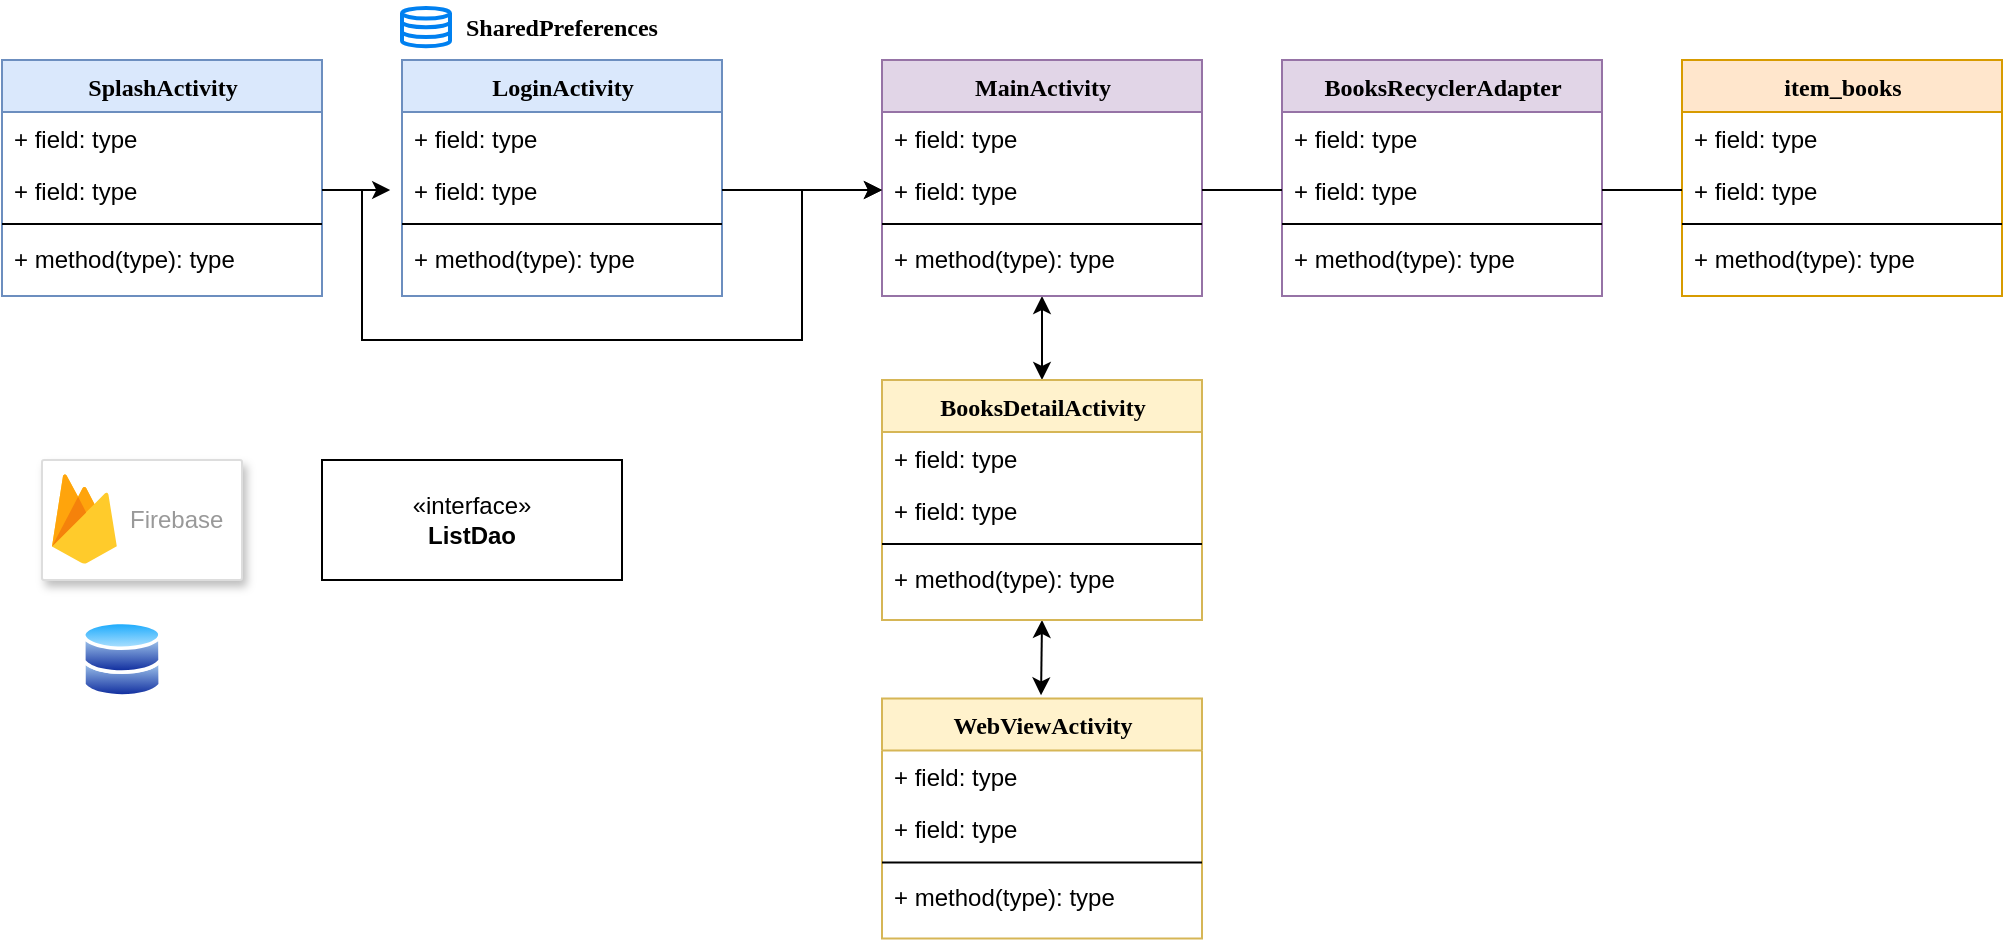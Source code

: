 <mxfile version="21.6.8" type="github">
  <diagram name="Page-1" id="6133507b-19e7-1e82-6fc7-422aa6c4b21f">
    <mxGraphModel dx="1434" dy="1608" grid="1" gridSize="10" guides="1" tooltips="1" connect="1" arrows="1" fold="1" page="1" pageScale="1" pageWidth="1100" pageHeight="850" background="none" math="0" shadow="0">
      <root>
        <mxCell id="0" />
        <mxCell id="1" parent="0" />
        <mxCell id="GkgWZyyiLaExwGPW6L2q-104" style="edgeStyle=orthogonalEdgeStyle;rounded=0;orthogonalLoop=1;jettySize=auto;html=1;entryX=0.5;entryY=0;entryDx=0;entryDy=0;startArrow=classic;startFill=1;exitX=0.5;exitY=1;exitDx=0;exitDy=0;" parent="1" source="GkgWZyyiLaExwGPW6L2q-29" target="GkgWZyyiLaExwGPW6L2q-105" edge="1">
          <mxGeometry relative="1" as="geometry">
            <mxPoint x="560" y="-650" as="targetPoint" />
            <mxPoint x="560" y="-690" as="sourcePoint" />
          </mxGeometry>
        </mxCell>
        <mxCell id="GkgWZyyiLaExwGPW6L2q-9" value="BooksRecyclerAdapter" style="swimlane;html=1;fontStyle=1;align=center;verticalAlign=top;childLayout=stackLayout;horizontal=1;startSize=26;horizontalStack=0;resizeParent=1;resizeLast=0;collapsible=1;marginBottom=0;swimlaneFillColor=#ffffff;rounded=0;shadow=0;comic=0;labelBackgroundColor=none;strokeWidth=1;fillColor=#e1d5e7;fontFamily=Verdana;fontSize=12;strokeColor=#9673a6;" parent="1" vertex="1">
          <mxGeometry x="680" y="-800" width="160" height="118" as="geometry">
            <mxRectangle x="680" y="-800" width="150" height="30" as="alternateBounds" />
          </mxGeometry>
        </mxCell>
        <mxCell id="GkgWZyyiLaExwGPW6L2q-10" value="+ field: type" style="text;html=1;strokeColor=none;fillColor=none;align=left;verticalAlign=top;spacingLeft=4;spacingRight=4;whiteSpace=wrap;overflow=hidden;rotatable=0;points=[[0,0.5],[1,0.5]];portConstraint=eastwest;" parent="GkgWZyyiLaExwGPW6L2q-9" vertex="1">
          <mxGeometry y="26" width="160" height="26" as="geometry" />
        </mxCell>
        <mxCell id="GkgWZyyiLaExwGPW6L2q-11" value="+ field: type" style="text;html=1;strokeColor=none;fillColor=none;align=left;verticalAlign=top;spacingLeft=4;spacingRight=4;whiteSpace=wrap;overflow=hidden;rotatable=0;points=[[0,0.5],[1,0.5]];portConstraint=eastwest;" parent="GkgWZyyiLaExwGPW6L2q-9" vertex="1">
          <mxGeometry y="52" width="160" height="26" as="geometry" />
        </mxCell>
        <mxCell id="GkgWZyyiLaExwGPW6L2q-12" value="" style="line;html=1;strokeWidth=1;fillColor=none;align=left;verticalAlign=middle;spacingTop=-1;spacingLeft=3;spacingRight=3;rotatable=0;labelPosition=right;points=[];portConstraint=eastwest;" parent="GkgWZyyiLaExwGPW6L2q-9" vertex="1">
          <mxGeometry y="78" width="160" height="8" as="geometry" />
        </mxCell>
        <mxCell id="GkgWZyyiLaExwGPW6L2q-13" value="+ method(type): type" style="text;html=1;strokeColor=none;fillColor=none;align=left;verticalAlign=top;spacingLeft=4;spacingRight=4;whiteSpace=wrap;overflow=hidden;rotatable=0;points=[[0,0.5],[1,0.5]];portConstraint=eastwest;" parent="GkgWZyyiLaExwGPW6L2q-9" vertex="1">
          <mxGeometry y="86" width="160" height="26" as="geometry" />
        </mxCell>
        <mxCell id="GkgWZyyiLaExwGPW6L2q-14" value="item_books" style="swimlane;html=1;fontStyle=1;align=center;verticalAlign=top;childLayout=stackLayout;horizontal=1;startSize=26;horizontalStack=0;resizeParent=1;resizeLast=0;collapsible=1;marginBottom=0;swimlaneFillColor=#ffffff;rounded=0;shadow=0;comic=0;labelBackgroundColor=none;strokeWidth=1;fillColor=#ffe6cc;fontFamily=Verdana;fontSize=12;strokeColor=#d79b00;" parent="1" vertex="1">
          <mxGeometry x="880" y="-800" width="160" height="118" as="geometry" />
        </mxCell>
        <mxCell id="GkgWZyyiLaExwGPW6L2q-15" value="+ field: type" style="text;html=1;strokeColor=none;fillColor=none;align=left;verticalAlign=top;spacingLeft=4;spacingRight=4;whiteSpace=wrap;overflow=hidden;rotatable=0;points=[[0,0.5],[1,0.5]];portConstraint=eastwest;" parent="GkgWZyyiLaExwGPW6L2q-14" vertex="1">
          <mxGeometry y="26" width="160" height="26" as="geometry" />
        </mxCell>
        <mxCell id="GkgWZyyiLaExwGPW6L2q-16" value="+ field: type" style="text;html=1;strokeColor=none;fillColor=none;align=left;verticalAlign=top;spacingLeft=4;spacingRight=4;whiteSpace=wrap;overflow=hidden;rotatable=0;points=[[0,0.5],[1,0.5]];portConstraint=eastwest;" parent="GkgWZyyiLaExwGPW6L2q-14" vertex="1">
          <mxGeometry y="52" width="160" height="26" as="geometry" />
        </mxCell>
        <mxCell id="GkgWZyyiLaExwGPW6L2q-17" value="" style="line;html=1;strokeWidth=1;fillColor=none;align=left;verticalAlign=middle;spacingTop=-1;spacingLeft=3;spacingRight=3;rotatable=0;labelPosition=right;points=[];portConstraint=eastwest;" parent="GkgWZyyiLaExwGPW6L2q-14" vertex="1">
          <mxGeometry y="78" width="160" height="8" as="geometry" />
        </mxCell>
        <mxCell id="GkgWZyyiLaExwGPW6L2q-18" value="+ method(type): type" style="text;html=1;strokeColor=none;fillColor=none;align=left;verticalAlign=top;spacingLeft=4;spacingRight=4;whiteSpace=wrap;overflow=hidden;rotatable=0;points=[[0,0.5],[1,0.5]];portConstraint=eastwest;" parent="GkgWZyyiLaExwGPW6L2q-14" vertex="1">
          <mxGeometry y="86" width="160" height="26" as="geometry" />
        </mxCell>
        <mxCell id="GkgWZyyiLaExwGPW6L2q-29" value="MainActivity" style="swimlane;html=1;fontStyle=1;align=center;verticalAlign=top;childLayout=stackLayout;horizontal=1;startSize=26;horizontalStack=0;resizeParent=1;resizeLast=0;collapsible=1;marginBottom=0;swimlaneFillColor=#ffffff;rounded=0;shadow=0;comic=0;labelBackgroundColor=none;strokeWidth=1;fillColor=#e1d5e7;fontFamily=Verdana;fontSize=12;strokeColor=#9673a6;" parent="1" vertex="1">
          <mxGeometry x="480" y="-800" width="160" height="118" as="geometry" />
        </mxCell>
        <mxCell id="GkgWZyyiLaExwGPW6L2q-30" value="+ field: type" style="text;html=1;strokeColor=none;fillColor=none;align=left;verticalAlign=top;spacingLeft=4;spacingRight=4;whiteSpace=wrap;overflow=hidden;rotatable=0;points=[[0,0.5],[1,0.5]];portConstraint=eastwest;" parent="GkgWZyyiLaExwGPW6L2q-29" vertex="1">
          <mxGeometry y="26" width="160" height="26" as="geometry" />
        </mxCell>
        <mxCell id="GkgWZyyiLaExwGPW6L2q-31" value="+ field: type" style="text;html=1;strokeColor=none;fillColor=none;align=left;verticalAlign=top;spacingLeft=4;spacingRight=4;whiteSpace=wrap;overflow=hidden;rotatable=0;points=[[0,0.5],[1,0.5]];portConstraint=eastwest;" parent="GkgWZyyiLaExwGPW6L2q-29" vertex="1">
          <mxGeometry y="52" width="160" height="26" as="geometry" />
        </mxCell>
        <mxCell id="GkgWZyyiLaExwGPW6L2q-32" value="" style="line;html=1;strokeWidth=1;fillColor=none;align=left;verticalAlign=middle;spacingTop=-1;spacingLeft=3;spacingRight=3;rotatable=0;labelPosition=right;points=[];portConstraint=eastwest;" parent="GkgWZyyiLaExwGPW6L2q-29" vertex="1">
          <mxGeometry y="78" width="160" height="8" as="geometry" />
        </mxCell>
        <mxCell id="GkgWZyyiLaExwGPW6L2q-33" value="+ method(type): type" style="text;html=1;strokeColor=none;fillColor=none;align=left;verticalAlign=top;spacingLeft=4;spacingRight=4;whiteSpace=wrap;overflow=hidden;rotatable=0;points=[[0,0.5],[1,0.5]];portConstraint=eastwest;" parent="GkgWZyyiLaExwGPW6L2q-29" vertex="1">
          <mxGeometry y="86" width="160" height="26" as="geometry" />
        </mxCell>
        <mxCell id="GkgWZyyiLaExwGPW6L2q-59" value="SplashActivity&lt;br&gt;" style="swimlane;html=1;fontStyle=1;align=center;verticalAlign=top;childLayout=stackLayout;horizontal=1;startSize=26;horizontalStack=0;resizeParent=1;resizeLast=0;collapsible=1;marginBottom=0;swimlaneFillColor=#ffffff;rounded=0;shadow=0;comic=0;labelBackgroundColor=none;strokeWidth=1;fillColor=#dae8fc;fontFamily=Verdana;fontSize=12;strokeColor=#6c8ebf;" parent="1" vertex="1">
          <mxGeometry x="40" y="-800" width="160" height="118" as="geometry" />
        </mxCell>
        <mxCell id="GkgWZyyiLaExwGPW6L2q-60" value="+ field: type" style="text;html=1;strokeColor=none;fillColor=none;align=left;verticalAlign=top;spacingLeft=4;spacingRight=4;whiteSpace=wrap;overflow=hidden;rotatable=0;points=[[0,0.5],[1,0.5]];portConstraint=eastwest;" parent="GkgWZyyiLaExwGPW6L2q-59" vertex="1">
          <mxGeometry y="26" width="160" height="26" as="geometry" />
        </mxCell>
        <mxCell id="GkgWZyyiLaExwGPW6L2q-61" value="+ field: type" style="text;html=1;strokeColor=none;fillColor=none;align=left;verticalAlign=top;spacingLeft=4;spacingRight=4;whiteSpace=wrap;overflow=hidden;rotatable=0;points=[[0,0.5],[1,0.5]];portConstraint=eastwest;" parent="GkgWZyyiLaExwGPW6L2q-59" vertex="1">
          <mxGeometry y="52" width="160" height="26" as="geometry" />
        </mxCell>
        <mxCell id="GkgWZyyiLaExwGPW6L2q-62" value="" style="line;html=1;strokeWidth=1;fillColor=none;align=left;verticalAlign=middle;spacingTop=-1;spacingLeft=3;spacingRight=3;rotatable=0;labelPosition=right;points=[];portConstraint=eastwest;" parent="GkgWZyyiLaExwGPW6L2q-59" vertex="1">
          <mxGeometry y="78" width="160" height="8" as="geometry" />
        </mxCell>
        <mxCell id="GkgWZyyiLaExwGPW6L2q-63" value="+ method(type): type" style="text;html=1;strokeColor=none;fillColor=none;align=left;verticalAlign=top;spacingLeft=4;spacingRight=4;whiteSpace=wrap;overflow=hidden;rotatable=0;points=[[0,0.5],[1,0.5]];portConstraint=eastwest;" parent="GkgWZyyiLaExwGPW6L2q-59" vertex="1">
          <mxGeometry y="86" width="160" height="26" as="geometry" />
        </mxCell>
        <mxCell id="GkgWZyyiLaExwGPW6L2q-72" style="edgeStyle=orthogonalEdgeStyle;rounded=0;orthogonalLoop=1;jettySize=auto;html=1;exitX=0;exitY=0.5;exitDx=0;exitDy=0;entryX=1;entryY=0.5;entryDx=0;entryDy=0;endArrow=none;endFill=0;" parent="1" source="GkgWZyyiLaExwGPW6L2q-16" target="GkgWZyyiLaExwGPW6L2q-11" edge="1">
          <mxGeometry relative="1" as="geometry" />
        </mxCell>
        <mxCell id="GkgWZyyiLaExwGPW6L2q-73" style="rounded=0;orthogonalLoop=1;jettySize=auto;html=1;exitX=0;exitY=0.5;exitDx=0;exitDy=0;entryX=1;entryY=0.5;entryDx=0;entryDy=0;strokeColor=default;endArrow=none;endFill=0;" parent="1" source="GkgWZyyiLaExwGPW6L2q-11" edge="1">
          <mxGeometry relative="1" as="geometry">
            <mxPoint x="640" y="-735" as="targetPoint" />
          </mxGeometry>
        </mxCell>
        <mxCell id="GkgWZyyiLaExwGPW6L2q-89" value="«interface»&lt;br&gt;&lt;b&gt;ListDao&lt;/b&gt;" style="html=1;whiteSpace=wrap;" parent="1" vertex="1">
          <mxGeometry x="200" y="-600" width="150" height="60" as="geometry" />
        </mxCell>
        <mxCell id="GkgWZyyiLaExwGPW6L2q-93" value="LoginActivity" style="swimlane;html=1;fontStyle=1;align=center;verticalAlign=top;childLayout=stackLayout;horizontal=1;startSize=26;horizontalStack=0;resizeParent=1;resizeLast=0;collapsible=1;marginBottom=0;swimlaneFillColor=#ffffff;rounded=0;shadow=0;comic=0;labelBackgroundColor=none;strokeWidth=1;fillColor=#dae8fc;fontFamily=Verdana;fontSize=12;strokeColor=#6c8ebf;" parent="1" vertex="1">
          <mxGeometry x="240" y="-800" width="160" height="118" as="geometry" />
        </mxCell>
        <mxCell id="GkgWZyyiLaExwGPW6L2q-94" value="+ field: type" style="text;html=1;strokeColor=none;fillColor=none;align=left;verticalAlign=top;spacingLeft=4;spacingRight=4;whiteSpace=wrap;overflow=hidden;rotatable=0;points=[[0,0.5],[1,0.5]];portConstraint=eastwest;" parent="GkgWZyyiLaExwGPW6L2q-93" vertex="1">
          <mxGeometry y="26" width="160" height="26" as="geometry" />
        </mxCell>
        <mxCell id="GkgWZyyiLaExwGPW6L2q-95" value="+ field: type" style="text;html=1;strokeColor=none;fillColor=none;align=left;verticalAlign=top;spacingLeft=4;spacingRight=4;whiteSpace=wrap;overflow=hidden;rotatable=0;points=[[0,0.5],[1,0.5]];portConstraint=eastwest;" parent="GkgWZyyiLaExwGPW6L2q-93" vertex="1">
          <mxGeometry y="52" width="160" height="26" as="geometry" />
        </mxCell>
        <mxCell id="GkgWZyyiLaExwGPW6L2q-96" value="" style="line;html=1;strokeWidth=1;fillColor=none;align=left;verticalAlign=middle;spacingTop=-1;spacingLeft=3;spacingRight=3;rotatable=0;labelPosition=right;points=[];portConstraint=eastwest;" parent="GkgWZyyiLaExwGPW6L2q-93" vertex="1">
          <mxGeometry y="78" width="160" height="8" as="geometry" />
        </mxCell>
        <mxCell id="GkgWZyyiLaExwGPW6L2q-97" value="+ method(type): type" style="text;html=1;strokeColor=none;fillColor=none;align=left;verticalAlign=top;spacingLeft=4;spacingRight=4;whiteSpace=wrap;overflow=hidden;rotatable=0;points=[[0,0.5],[1,0.5]];portConstraint=eastwest;" parent="GkgWZyyiLaExwGPW6L2q-93" vertex="1">
          <mxGeometry y="86" width="160" height="26" as="geometry" />
        </mxCell>
        <mxCell id="GkgWZyyiLaExwGPW6L2q-100" style="edgeStyle=orthogonalEdgeStyle;rounded=0;orthogonalLoop=1;jettySize=auto;html=1;exitX=1;exitY=0.5;exitDx=0;exitDy=0;entryX=-0.037;entryY=0.526;entryDx=0;entryDy=0;entryPerimeter=0;" parent="1" source="GkgWZyyiLaExwGPW6L2q-61" target="GkgWZyyiLaExwGPW6L2q-95" edge="1">
          <mxGeometry relative="1" as="geometry" />
        </mxCell>
        <mxCell id="GkgWZyyiLaExwGPW6L2q-101" style="edgeStyle=orthogonalEdgeStyle;rounded=0;orthogonalLoop=1;jettySize=auto;html=1;exitX=1;exitY=0.5;exitDx=0;exitDy=0;entryX=0;entryY=0.5;entryDx=0;entryDy=0;" parent="1" source="GkgWZyyiLaExwGPW6L2q-95" target="GkgWZyyiLaExwGPW6L2q-31" edge="1">
          <mxGeometry relative="1" as="geometry" />
        </mxCell>
        <mxCell id="GkgWZyyiLaExwGPW6L2q-102" style="edgeStyle=orthogonalEdgeStyle;rounded=0;orthogonalLoop=1;jettySize=auto;html=1;entryX=0;entryY=0.5;entryDx=0;entryDy=0;" parent="1" target="GkgWZyyiLaExwGPW6L2q-31" edge="1">
          <mxGeometry relative="1" as="geometry">
            <mxPoint x="220" y="-735" as="sourcePoint" />
            <Array as="points">
              <mxPoint x="220" y="-660" />
              <mxPoint x="440" y="-660" />
              <mxPoint x="440" y="-735" />
            </Array>
          </mxGeometry>
        </mxCell>
        <mxCell id="GkgWZyyiLaExwGPW6L2q-124" style="edgeStyle=orthogonalEdgeStyle;rounded=0;orthogonalLoop=1;jettySize=auto;html=1;exitX=0.5;exitY=1;exitDx=0;exitDy=0;entryX=0.497;entryY=-0.013;entryDx=0;entryDy=0;entryPerimeter=0;startArrow=classic;startFill=1;" parent="1" source="GkgWZyyiLaExwGPW6L2q-105" target="GkgWZyyiLaExwGPW6L2q-118" edge="1">
          <mxGeometry relative="1" as="geometry" />
        </mxCell>
        <mxCell id="GkgWZyyiLaExwGPW6L2q-105" value="BooksDetailActivity" style="swimlane;html=1;fontStyle=1;align=center;verticalAlign=top;childLayout=stackLayout;horizontal=1;startSize=26;horizontalStack=0;resizeParent=1;resizeLast=0;collapsible=1;marginBottom=0;swimlaneFillColor=#ffffff;rounded=0;shadow=0;comic=0;labelBackgroundColor=none;strokeWidth=1;fillColor=#fff2cc;fontFamily=Verdana;fontSize=12;strokeColor=#d6b656;" parent="1" vertex="1">
          <mxGeometry x="480" y="-640" width="160" height="120" as="geometry" />
        </mxCell>
        <mxCell id="GkgWZyyiLaExwGPW6L2q-106" value="+ field: type" style="text;html=1;strokeColor=none;fillColor=none;align=left;verticalAlign=top;spacingLeft=4;spacingRight=4;whiteSpace=wrap;overflow=hidden;rotatable=0;points=[[0,0.5],[1,0.5]];portConstraint=eastwest;" parent="GkgWZyyiLaExwGPW6L2q-105" vertex="1">
          <mxGeometry y="26" width="160" height="26" as="geometry" />
        </mxCell>
        <mxCell id="GkgWZyyiLaExwGPW6L2q-107" value="+ field: type" style="text;html=1;strokeColor=none;fillColor=none;align=left;verticalAlign=top;spacingLeft=4;spacingRight=4;whiteSpace=wrap;overflow=hidden;rotatable=0;points=[[0,0.5],[1,0.5]];portConstraint=eastwest;" parent="GkgWZyyiLaExwGPW6L2q-105" vertex="1">
          <mxGeometry y="52" width="160" height="26" as="geometry" />
        </mxCell>
        <mxCell id="GkgWZyyiLaExwGPW6L2q-108" value="" style="line;html=1;strokeWidth=1;fillColor=none;align=left;verticalAlign=middle;spacingTop=-1;spacingLeft=3;spacingRight=3;rotatable=0;labelPosition=right;points=[];portConstraint=eastwest;" parent="GkgWZyyiLaExwGPW6L2q-105" vertex="1">
          <mxGeometry y="78" width="160" height="8" as="geometry" />
        </mxCell>
        <mxCell id="GkgWZyyiLaExwGPW6L2q-109" value="+ method(type): type" style="text;html=1;strokeColor=none;fillColor=none;align=left;verticalAlign=top;spacingLeft=4;spacingRight=4;whiteSpace=wrap;overflow=hidden;rotatable=0;points=[[0,0.5],[1,0.5]];portConstraint=eastwest;" parent="GkgWZyyiLaExwGPW6L2q-105" vertex="1">
          <mxGeometry y="86" width="160" height="26" as="geometry" />
        </mxCell>
        <mxCell id="GkgWZyyiLaExwGPW6L2q-112" value="" style="image;aspect=fixed;perimeter=ellipsePerimeter;html=1;align=center;shadow=0;dashed=0;spacingTop=3;image=img/lib/active_directory/databases.svg;" parent="1" vertex="1">
          <mxGeometry x="80" y="-520" width="40" height="39.2" as="geometry" />
        </mxCell>
        <mxCell id="GkgWZyyiLaExwGPW6L2q-113" value="" style="strokeColor=#dddddd;shadow=1;strokeWidth=1;rounded=1;absoluteArcSize=1;arcSize=2;" parent="1" vertex="1">
          <mxGeometry x="60" y="-600" width="100" height="60" as="geometry" />
        </mxCell>
        <mxCell id="GkgWZyyiLaExwGPW6L2q-114" value="Firebase" style="sketch=0;dashed=0;connectable=0;html=1;fillColor=#5184F3;strokeColor=none;shape=mxgraph.gcp2.firebase;part=1;labelPosition=right;verticalLabelPosition=middle;align=left;verticalAlign=middle;spacingLeft=5;fontColor=#999999;fontSize=12;" parent="GkgWZyyiLaExwGPW6L2q-113" vertex="1">
          <mxGeometry width="32.4" height="45" relative="1" as="geometry">
            <mxPoint x="5" y="7" as="offset" />
          </mxGeometry>
        </mxCell>
        <mxCell id="GkgWZyyiLaExwGPW6L2q-117" value="" style="group" parent="1" vertex="1" connectable="0">
          <mxGeometry x="240" y="-830" width="144" height="40" as="geometry" />
        </mxCell>
        <mxCell id="GkgWZyyiLaExwGPW6L2q-115" value="&lt;div style=&quot;text-align: center;&quot;&gt;&lt;span style=&quot;background-color: initial;&quot;&gt;&lt;font face=&quot;Verdana&quot;&gt;&lt;b&gt;SharedPreferences&lt;/b&gt;&lt;/font&gt;&lt;/span&gt;&lt;/div&gt;" style="text;whiteSpace=wrap;html=1;" parent="GkgWZyyiLaExwGPW6L2q-117" vertex="1">
          <mxGeometry x="30" width="114" height="40" as="geometry" />
        </mxCell>
        <mxCell id="GkgWZyyiLaExwGPW6L2q-116" value="" style="html=1;verticalLabelPosition=bottom;align=center;labelBackgroundColor=#ffffff;verticalAlign=top;strokeWidth=2;strokeColor=#0080F0;shadow=0;dashed=0;shape=mxgraph.ios7.icons.data;" parent="GkgWZyyiLaExwGPW6L2q-117" vertex="1">
          <mxGeometry y="4" width="24" height="19.1" as="geometry" />
        </mxCell>
        <mxCell id="GkgWZyyiLaExwGPW6L2q-118" value="WebViewActivity" style="swimlane;html=1;fontStyle=1;align=center;verticalAlign=top;childLayout=stackLayout;horizontal=1;startSize=26;horizontalStack=0;resizeParent=1;resizeLast=0;collapsible=1;marginBottom=0;swimlaneFillColor=#ffffff;rounded=0;shadow=0;comic=0;labelBackgroundColor=none;strokeWidth=1;fillColor=#fff2cc;fontFamily=Verdana;fontSize=12;strokeColor=#d6b656;" parent="1" vertex="1">
          <mxGeometry x="480" y="-480.8" width="160" height="120" as="geometry" />
        </mxCell>
        <mxCell id="GkgWZyyiLaExwGPW6L2q-119" value="+ field: type" style="text;html=1;strokeColor=none;fillColor=none;align=left;verticalAlign=top;spacingLeft=4;spacingRight=4;whiteSpace=wrap;overflow=hidden;rotatable=0;points=[[0,0.5],[1,0.5]];portConstraint=eastwest;" parent="GkgWZyyiLaExwGPW6L2q-118" vertex="1">
          <mxGeometry y="26" width="160" height="26" as="geometry" />
        </mxCell>
        <mxCell id="GkgWZyyiLaExwGPW6L2q-120" value="+ field: type" style="text;html=1;strokeColor=none;fillColor=none;align=left;verticalAlign=top;spacingLeft=4;spacingRight=4;whiteSpace=wrap;overflow=hidden;rotatable=0;points=[[0,0.5],[1,0.5]];portConstraint=eastwest;" parent="GkgWZyyiLaExwGPW6L2q-118" vertex="1">
          <mxGeometry y="52" width="160" height="26" as="geometry" />
        </mxCell>
        <mxCell id="GkgWZyyiLaExwGPW6L2q-121" value="" style="line;html=1;strokeWidth=1;fillColor=none;align=left;verticalAlign=middle;spacingTop=-1;spacingLeft=3;spacingRight=3;rotatable=0;labelPosition=right;points=[];portConstraint=eastwest;" parent="GkgWZyyiLaExwGPW6L2q-118" vertex="1">
          <mxGeometry y="78" width="160" height="8" as="geometry" />
        </mxCell>
        <mxCell id="GkgWZyyiLaExwGPW6L2q-122" value="+ method(type): type" style="text;html=1;strokeColor=none;fillColor=none;align=left;verticalAlign=top;spacingLeft=4;spacingRight=4;whiteSpace=wrap;overflow=hidden;rotatable=0;points=[[0,0.5],[1,0.5]];portConstraint=eastwest;" parent="GkgWZyyiLaExwGPW6L2q-118" vertex="1">
          <mxGeometry y="86" width="160" height="26" as="geometry" />
        </mxCell>
      </root>
    </mxGraphModel>
  </diagram>
</mxfile>

